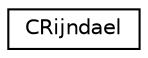 digraph G
{
  edge [fontname="Helvetica",fontsize="10",labelfontname="Helvetica",labelfontsize="10"];
  node [fontname="Helvetica",fontsize="10",shape=record];
  rankdir="LR";
  Node1 [label="CRijndael",height=0.2,width=0.4,color="black", fillcolor="white", style="filled",URL="$class_c_rijndael.html"];
}
